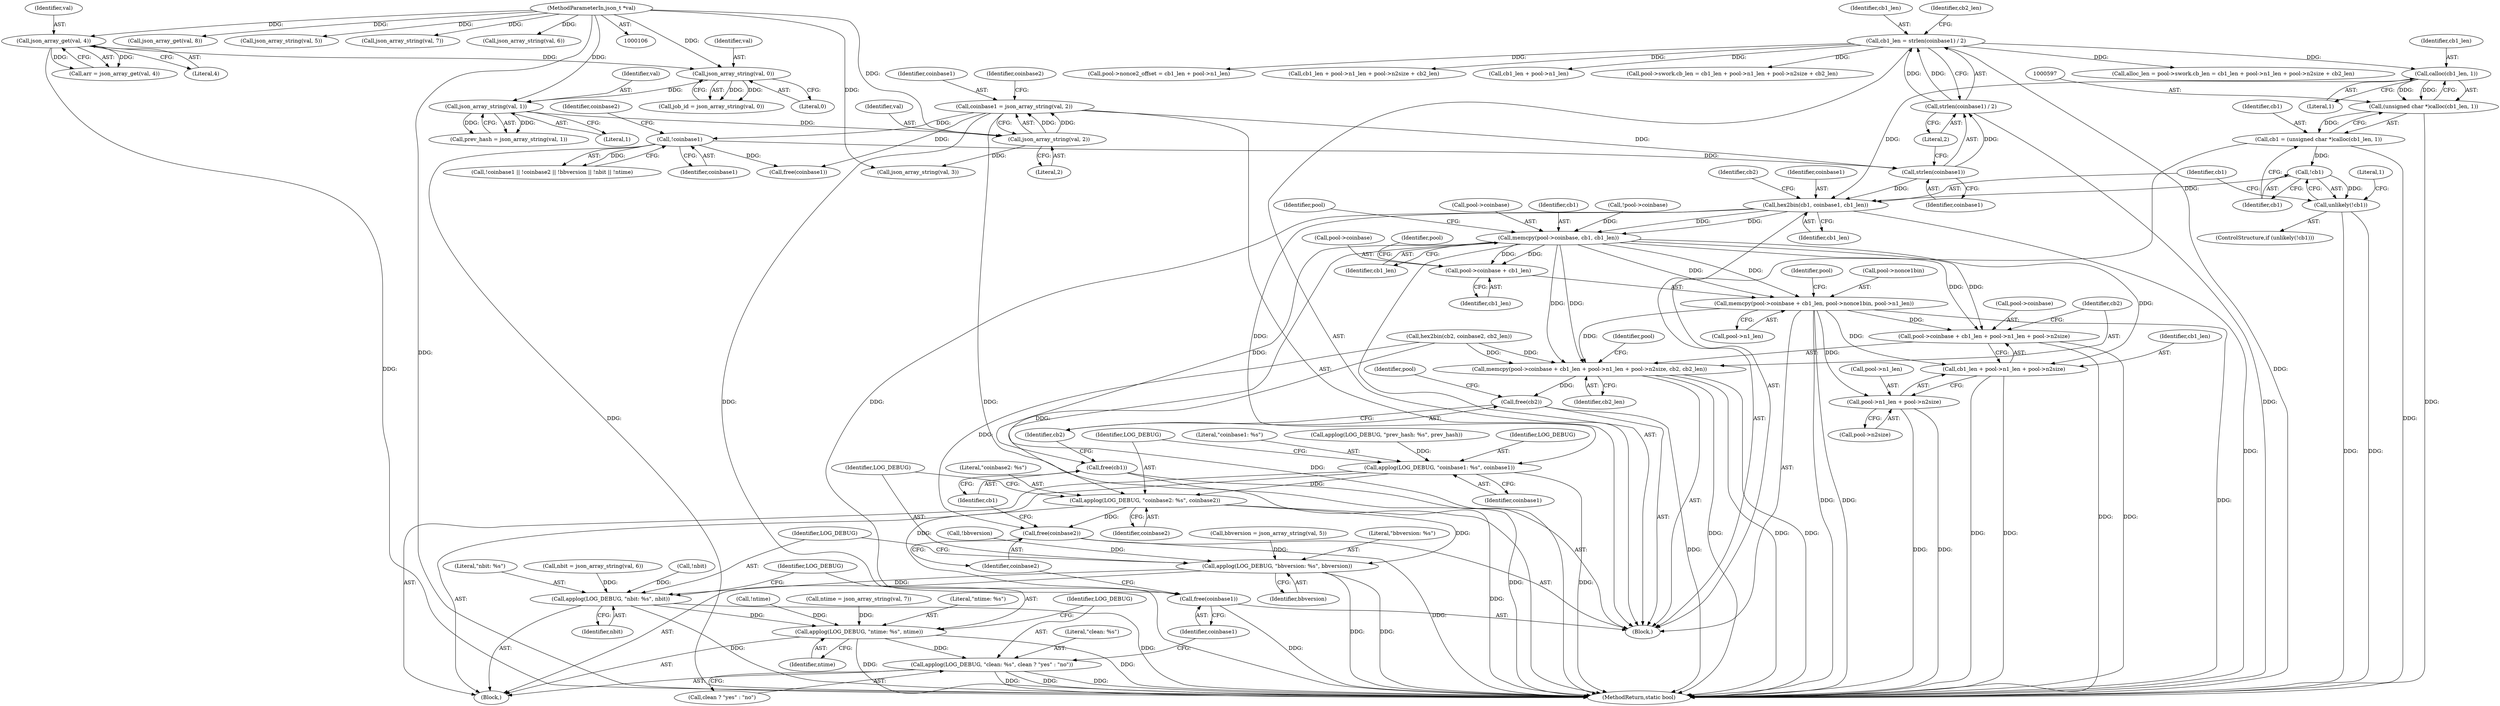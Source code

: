 digraph "0_sgminer_910c36089940e81fb85c65b8e63dcd2fac71470c@API" {
"1000598" [label="(Call,calloc(cb1_len, 1))"];
"1000289" [label="(Call,cb1_len = strlen(coinbase1) / 2)"];
"1000291" [label="(Call,strlen(coinbase1) / 2)"];
"1000292" [label="(Call,strlen(coinbase1))"];
"1000158" [label="(Call,coinbase1 = json_array_string(val, 2))"];
"1000160" [label="(Call,json_array_string(val, 2))"];
"1000155" [label="(Call,json_array_string(val, 1))"];
"1000150" [label="(Call,json_array_string(val, 0))"];
"1000133" [label="(Call,json_array_get(val, 4))"];
"1000108" [label="(MethodParameterIn,json_t *val)"];
"1000197" [label="(Call,!coinbase1)"];
"1000596" [label="(Call,(unsigned char *)calloc(cb1_len, 1))"];
"1000594" [label="(Call,cb1 = (unsigned char *)calloc(cb1_len, 1))"];
"1000603" [label="(Call,!cb1)"];
"1000602" [label="(Call,unlikely(!cb1))"];
"1000608" [label="(Call,hex2bin(cb1, coinbase1, cb1_len))"];
"1000655" [label="(Call,memcpy(pool->coinbase, cb1, cb1_len))"];
"1000661" [label="(Call,memcpy(pool->coinbase + cb1_len, pool->nonce1bin, pool->n1_len))"];
"1000673" [label="(Call,memcpy(pool->coinbase + cb1_len + pool->n1_len + pool->n2size, cb2, cb2_len))"];
"1000738" [label="(Call,free(cb2))"];
"1000674" [label="(Call,pool->coinbase + cb1_len + pool->n1_len + pool->n2size)"];
"1000678" [label="(Call,cb1_len + pool->n1_len + pool->n2size)"];
"1000680" [label="(Call,pool->n1_len + pool->n2size)"];
"1000662" [label="(Call,pool->coinbase + cb1_len)"];
"1000736" [label="(Call,free(cb1))"];
"1000705" [label="(Call,applog(LOG_DEBUG, \"coinbase1: %s\", coinbase1))"];
"1000709" [label="(Call,applog(LOG_DEBUG, \"coinbase2: %s\", coinbase2))"];
"1000713" [label="(Call,applog(LOG_DEBUG, \"bbversion: %s\", bbversion))"];
"1000717" [label="(Call,applog(LOG_DEBUG, \"nbit: %s\", nbit))"];
"1000721" [label="(Call,applog(LOG_DEBUG, \"ntime: %s\", ntime))"];
"1000725" [label="(Call,applog(LOG_DEBUG, \"clean: %s\", clean ? \"yes\" : \"no\"))"];
"1000734" [label="(Call,free(coinbase2))"];
"1000732" [label="(Call,free(coinbase1))"];
"1000661" [label="(Call,memcpy(pool->coinbase + cb1_len, pool->nonce1bin, pool->n1_len))"];
"1000600" [label="(Literal,1)"];
"1000148" [label="(Call,job_id = json_array_string(val, 0))"];
"1000739" [label="(Identifier,cb2)"];
"1000609" [label="(Identifier,cb1)"];
"1000673" [label="(Call,memcpy(pool->coinbase + cb1_len + pool->n1_len + pool->n2size, cb2, cb2_len))"];
"1000668" [label="(Identifier,pool)"];
"1000701" [label="(Call,applog(LOG_DEBUG, \"prev_hash: %s\", prev_hash))"];
"1000664" [label="(Identifier,pool)"];
"1000155" [label="(Call,json_array_string(val, 1))"];
"1000294" [label="(Literal,2)"];
"1000714" [label="(Identifier,LOG_DEBUG)"];
"1000293" [label="(Identifier,coinbase1)"];
"1000656" [label="(Call,pool->coinbase)"];
"1000667" [label="(Call,pool->nonce1bin)"];
"1000736" [label="(Call,free(cb1))"];
"1000108" [label="(MethodParameterIn,json_t *val)"];
"1000679" [label="(Identifier,cb1_len)"];
"1000152" [label="(Literal,0)"];
"1000663" [label="(Call,pool->coinbase)"];
"1000687" [label="(Identifier,cb2)"];
"1000595" [label="(Identifier,cb1)"];
"1000161" [label="(Identifier,val)"];
"1000186" [label="(Call,json_array_get(val, 8))"];
"1000602" [label="(Call,unlikely(!cb1))"];
"1000131" [label="(Call,arr = json_array_get(val, 4))"];
"1000705" [label="(Call,applog(LOG_DEBUG, \"coinbase1: %s\", coinbase1))"];
"1000708" [label="(Identifier,coinbase1)"];
"1000290" [label="(Identifier,cb1_len)"];
"1000329" [label="(Call,alloc_len = pool->swork.cb_len = cb1_len + pool->n1_len + pool->n2size + cb2_len)"];
"1000291" [label="(Call,strlen(coinbase1) / 2)"];
"1000718" [label="(Identifier,LOG_DEBUG)"];
"1000613" [label="(Identifier,cb2)"];
"1000157" [label="(Literal,1)"];
"1000660" [label="(Identifier,cb1_len)"];
"1000723" [label="(Literal,\"ntime: %s\")"];
"1000733" [label="(Identifier,coinbase1)"];
"1000676" [label="(Identifier,pool)"];
"1000735" [label="(Identifier,coinbase2)"];
"1000732" [label="(Call,free(coinbase1))"];
"1000203" [label="(Call,!bbversion)"];
"1000296" [label="(Identifier,cb2_len)"];
"1000681" [label="(Call,pool->n1_len)"];
"1000599" [label="(Identifier,cb1_len)"];
"1000717" [label="(Call,applog(LOG_DEBUG, \"nbit: %s\", nbit))"];
"1000711" [label="(Literal,\"coinbase2: %s\")"];
"1000737" [label="(Identifier,cb1)"];
"1000655" [label="(Call,memcpy(pool->coinbase, cb1, cb1_len))"];
"1000162" [label="(Literal,2)"];
"1000680" [label="(Call,pool->n1_len + pool->n2size)"];
"1000348" [label="(Call,pool->nonce2_offset = cb1_len + pool->n1_len)"];
"1000337" [label="(Call,cb1_len + pool->n1_len + pool->n2size + cb2_len)"];
"1000153" [label="(Call,prev_hash = json_array_string(val, 1))"];
"1000150" [label="(Call,json_array_string(val, 0))"];
"1000160" [label="(Call,json_array_string(val, 2))"];
"1000352" [label="(Call,cb1_len + pool->n1_len)"];
"1000164" [label="(Identifier,coinbase2)"];
"1000221" [label="(Call,free(coinbase1))"];
"1000165" [label="(Call,json_array_string(val, 3))"];
"1000696" [label="(Block,)"];
"1000606" [label="(Literal,1)"];
"1000692" [label="(Identifier,pool)"];
"1000662" [label="(Call,pool->coinbase + cb1_len)"];
"1000710" [label="(Identifier,LOG_DEBUG)"];
"1000601" [label="(ControlStructure,if (unlikely(!cb1)))"];
"1000659" [label="(Identifier,cb1)"];
"1000706" [label="(Identifier,LOG_DEBUG)"];
"1000688" [label="(Identifier,cb2_len)"];
"1000709" [label="(Call,applog(LOG_DEBUG, \"coinbase2: %s\", coinbase2))"];
"1000197" [label="(Call,!coinbase1)"];
"1000675" [label="(Call,pool->coinbase)"];
"1000168" [label="(Call,bbversion = json_array_string(val, 5))"];
"1000670" [label="(Call,pool->n1_len)"];
"1000678" [label="(Call,cb1_len + pool->n1_len + pool->n2size)"];
"1000738" [label="(Call,free(cb2))"];
"1000721" [label="(Call,applog(LOG_DEBUG, \"ntime: %s\", ntime))"];
"1000666" [label="(Identifier,cb1_len)"];
"1000610" [label="(Identifier,coinbase1)"];
"1000604" [label="(Identifier,cb1)"];
"1000170" [label="(Call,json_array_string(val, 5))"];
"1000206" [label="(Call,!nbit)"];
"1000159" [label="(Identifier,coinbase1)"];
"1000727" [label="(Literal,\"clean: %s\")"];
"1000180" [label="(Call,json_array_string(val, 7))"];
"1000712" [label="(Identifier,coinbase2)"];
"1000719" [label="(Literal,\"nbit: %s\")"];
"1000674" [label="(Call,pool->coinbase + cb1_len + pool->n1_len + pool->n2size)"];
"1000707" [label="(Literal,\"coinbase1: %s\")"];
"1000173" [label="(Call,nbit = json_array_string(val, 6))"];
"1000716" [label="(Identifier,bbversion)"];
"1000198" [label="(Identifier,coinbase1)"];
"1000715" [label="(Literal,\"bbversion: %s\")"];
"1000158" [label="(Call,coinbase1 = json_array_string(val, 2))"];
"1000728" [label="(Call,clean ? \"yes\" : \"no\")"];
"1000331" [label="(Call,pool->swork.cb_len = cb1_len + pool->n1_len + pool->n2size + cb2_len)"];
"1000598" [label="(Call,calloc(cb1_len, 1))"];
"1000135" [label="(Literal,4)"];
"1000201" [label="(Identifier,coinbase2)"];
"1000713" [label="(Call,applog(LOG_DEBUG, \"bbversion: %s\", bbversion))"];
"1000175" [label="(Call,json_array_string(val, 6))"];
"1000208" [label="(Call,!ntime)"];
"1000603" [label="(Call,!cb1)"];
"1000109" [label="(Block,)"];
"1000196" [label="(Call,!coinbase1 || !coinbase2 || !bbversion || !nbit || !ntime)"];
"1000178" [label="(Call,ntime = json_array_string(val, 7))"];
"1000720" [label="(Identifier,nbit)"];
"1000684" [label="(Call,pool->n2size)"];
"1000151" [label="(Identifier,val)"];
"1000594" [label="(Call,cb1 = (unsigned char *)calloc(cb1_len, 1))"];
"1000734" [label="(Call,free(coinbase2))"];
"1000596" [label="(Call,(unsigned char *)calloc(cb1_len, 1))"];
"1000289" [label="(Call,cb1_len = strlen(coinbase1) / 2)"];
"1000608" [label="(Call,hex2bin(cb1, coinbase1, cb1_len))"];
"1000725" [label="(Call,applog(LOG_DEBUG, \"clean: %s\", clean ? \"yes\" : \"no\"))"];
"1000724" [label="(Identifier,ntime)"];
"1000292" [label="(Call,strlen(coinbase1))"];
"1000648" [label="(Call,!pool->coinbase)"];
"1000156" [label="(Identifier,val)"];
"1000133" [label="(Call,json_array_get(val, 4))"];
"1000759" [label="(MethodReturn,static bool)"];
"1000742" [label="(Identifier,pool)"];
"1000726" [label="(Identifier,LOG_DEBUG)"];
"1000611" [label="(Identifier,cb1_len)"];
"1000626" [label="(Call,hex2bin(cb2, coinbase2, cb2_len))"];
"1000722" [label="(Identifier,LOG_DEBUG)"];
"1000134" [label="(Identifier,val)"];
"1000598" -> "1000596"  [label="AST: "];
"1000598" -> "1000600"  [label="CFG: "];
"1000599" -> "1000598"  [label="AST: "];
"1000600" -> "1000598"  [label="AST: "];
"1000596" -> "1000598"  [label="CFG: "];
"1000598" -> "1000596"  [label="DDG: "];
"1000598" -> "1000596"  [label="DDG: "];
"1000289" -> "1000598"  [label="DDG: "];
"1000598" -> "1000608"  [label="DDG: "];
"1000289" -> "1000109"  [label="AST: "];
"1000289" -> "1000291"  [label="CFG: "];
"1000290" -> "1000289"  [label="AST: "];
"1000291" -> "1000289"  [label="AST: "];
"1000296" -> "1000289"  [label="CFG: "];
"1000289" -> "1000759"  [label="DDG: "];
"1000291" -> "1000289"  [label="DDG: "];
"1000291" -> "1000289"  [label="DDG: "];
"1000289" -> "1000329"  [label="DDG: "];
"1000289" -> "1000331"  [label="DDG: "];
"1000289" -> "1000337"  [label="DDG: "];
"1000289" -> "1000348"  [label="DDG: "];
"1000289" -> "1000352"  [label="DDG: "];
"1000291" -> "1000294"  [label="CFG: "];
"1000292" -> "1000291"  [label="AST: "];
"1000294" -> "1000291"  [label="AST: "];
"1000291" -> "1000759"  [label="DDG: "];
"1000292" -> "1000291"  [label="DDG: "];
"1000292" -> "1000293"  [label="CFG: "];
"1000293" -> "1000292"  [label="AST: "];
"1000294" -> "1000292"  [label="CFG: "];
"1000158" -> "1000292"  [label="DDG: "];
"1000197" -> "1000292"  [label="DDG: "];
"1000292" -> "1000608"  [label="DDG: "];
"1000158" -> "1000109"  [label="AST: "];
"1000158" -> "1000160"  [label="CFG: "];
"1000159" -> "1000158"  [label="AST: "];
"1000160" -> "1000158"  [label="AST: "];
"1000164" -> "1000158"  [label="CFG: "];
"1000158" -> "1000759"  [label="DDG: "];
"1000158" -> "1000759"  [label="DDG: "];
"1000160" -> "1000158"  [label="DDG: "];
"1000160" -> "1000158"  [label="DDG: "];
"1000158" -> "1000197"  [label="DDG: "];
"1000158" -> "1000221"  [label="DDG: "];
"1000160" -> "1000162"  [label="CFG: "];
"1000161" -> "1000160"  [label="AST: "];
"1000162" -> "1000160"  [label="AST: "];
"1000155" -> "1000160"  [label="DDG: "];
"1000108" -> "1000160"  [label="DDG: "];
"1000160" -> "1000165"  [label="DDG: "];
"1000155" -> "1000153"  [label="AST: "];
"1000155" -> "1000157"  [label="CFG: "];
"1000156" -> "1000155"  [label="AST: "];
"1000157" -> "1000155"  [label="AST: "];
"1000153" -> "1000155"  [label="CFG: "];
"1000155" -> "1000153"  [label="DDG: "];
"1000155" -> "1000153"  [label="DDG: "];
"1000150" -> "1000155"  [label="DDG: "];
"1000108" -> "1000155"  [label="DDG: "];
"1000150" -> "1000148"  [label="AST: "];
"1000150" -> "1000152"  [label="CFG: "];
"1000151" -> "1000150"  [label="AST: "];
"1000152" -> "1000150"  [label="AST: "];
"1000148" -> "1000150"  [label="CFG: "];
"1000150" -> "1000148"  [label="DDG: "];
"1000150" -> "1000148"  [label="DDG: "];
"1000133" -> "1000150"  [label="DDG: "];
"1000108" -> "1000150"  [label="DDG: "];
"1000133" -> "1000131"  [label="AST: "];
"1000133" -> "1000135"  [label="CFG: "];
"1000134" -> "1000133"  [label="AST: "];
"1000135" -> "1000133"  [label="AST: "];
"1000131" -> "1000133"  [label="CFG: "];
"1000133" -> "1000759"  [label="DDG: "];
"1000133" -> "1000131"  [label="DDG: "];
"1000133" -> "1000131"  [label="DDG: "];
"1000108" -> "1000133"  [label="DDG: "];
"1000108" -> "1000106"  [label="AST: "];
"1000108" -> "1000759"  [label="DDG: "];
"1000108" -> "1000165"  [label="DDG: "];
"1000108" -> "1000170"  [label="DDG: "];
"1000108" -> "1000175"  [label="DDG: "];
"1000108" -> "1000180"  [label="DDG: "];
"1000108" -> "1000186"  [label="DDG: "];
"1000197" -> "1000196"  [label="AST: "];
"1000197" -> "1000198"  [label="CFG: "];
"1000198" -> "1000197"  [label="AST: "];
"1000201" -> "1000197"  [label="CFG: "];
"1000196" -> "1000197"  [label="CFG: "];
"1000197" -> "1000759"  [label="DDG: "];
"1000197" -> "1000196"  [label="DDG: "];
"1000197" -> "1000221"  [label="DDG: "];
"1000596" -> "1000594"  [label="AST: "];
"1000597" -> "1000596"  [label="AST: "];
"1000594" -> "1000596"  [label="CFG: "];
"1000596" -> "1000759"  [label="DDG: "];
"1000596" -> "1000594"  [label="DDG: "];
"1000594" -> "1000109"  [label="AST: "];
"1000595" -> "1000594"  [label="AST: "];
"1000604" -> "1000594"  [label="CFG: "];
"1000594" -> "1000759"  [label="DDG: "];
"1000594" -> "1000603"  [label="DDG: "];
"1000603" -> "1000602"  [label="AST: "];
"1000603" -> "1000604"  [label="CFG: "];
"1000604" -> "1000603"  [label="AST: "];
"1000602" -> "1000603"  [label="CFG: "];
"1000603" -> "1000602"  [label="DDG: "];
"1000603" -> "1000608"  [label="DDG: "];
"1000602" -> "1000601"  [label="AST: "];
"1000606" -> "1000602"  [label="CFG: "];
"1000609" -> "1000602"  [label="CFG: "];
"1000602" -> "1000759"  [label="DDG: "];
"1000602" -> "1000759"  [label="DDG: "];
"1000608" -> "1000109"  [label="AST: "];
"1000608" -> "1000611"  [label="CFG: "];
"1000609" -> "1000608"  [label="AST: "];
"1000610" -> "1000608"  [label="AST: "];
"1000611" -> "1000608"  [label="AST: "];
"1000613" -> "1000608"  [label="CFG: "];
"1000608" -> "1000759"  [label="DDG: "];
"1000608" -> "1000655"  [label="DDG: "];
"1000608" -> "1000655"  [label="DDG: "];
"1000608" -> "1000705"  [label="DDG: "];
"1000608" -> "1000732"  [label="DDG: "];
"1000655" -> "1000109"  [label="AST: "];
"1000655" -> "1000660"  [label="CFG: "];
"1000656" -> "1000655"  [label="AST: "];
"1000659" -> "1000655"  [label="AST: "];
"1000660" -> "1000655"  [label="AST: "];
"1000664" -> "1000655"  [label="CFG: "];
"1000655" -> "1000759"  [label="DDG: "];
"1000648" -> "1000655"  [label="DDG: "];
"1000655" -> "1000661"  [label="DDG: "];
"1000655" -> "1000661"  [label="DDG: "];
"1000655" -> "1000662"  [label="DDG: "];
"1000655" -> "1000662"  [label="DDG: "];
"1000655" -> "1000673"  [label="DDG: "];
"1000655" -> "1000673"  [label="DDG: "];
"1000655" -> "1000674"  [label="DDG: "];
"1000655" -> "1000674"  [label="DDG: "];
"1000655" -> "1000678"  [label="DDG: "];
"1000655" -> "1000736"  [label="DDG: "];
"1000661" -> "1000109"  [label="AST: "];
"1000661" -> "1000670"  [label="CFG: "];
"1000662" -> "1000661"  [label="AST: "];
"1000667" -> "1000661"  [label="AST: "];
"1000670" -> "1000661"  [label="AST: "];
"1000676" -> "1000661"  [label="CFG: "];
"1000661" -> "1000759"  [label="DDG: "];
"1000661" -> "1000759"  [label="DDG: "];
"1000661" -> "1000759"  [label="DDG: "];
"1000661" -> "1000673"  [label="DDG: "];
"1000661" -> "1000674"  [label="DDG: "];
"1000661" -> "1000678"  [label="DDG: "];
"1000661" -> "1000680"  [label="DDG: "];
"1000673" -> "1000109"  [label="AST: "];
"1000673" -> "1000688"  [label="CFG: "];
"1000674" -> "1000673"  [label="AST: "];
"1000687" -> "1000673"  [label="AST: "];
"1000688" -> "1000673"  [label="AST: "];
"1000692" -> "1000673"  [label="CFG: "];
"1000673" -> "1000759"  [label="DDG: "];
"1000673" -> "1000759"  [label="DDG: "];
"1000673" -> "1000759"  [label="DDG: "];
"1000626" -> "1000673"  [label="DDG: "];
"1000626" -> "1000673"  [label="DDG: "];
"1000673" -> "1000738"  [label="DDG: "];
"1000738" -> "1000109"  [label="AST: "];
"1000738" -> "1000739"  [label="CFG: "];
"1000739" -> "1000738"  [label="AST: "];
"1000742" -> "1000738"  [label="CFG: "];
"1000738" -> "1000759"  [label="DDG: "];
"1000674" -> "1000678"  [label="CFG: "];
"1000675" -> "1000674"  [label="AST: "];
"1000678" -> "1000674"  [label="AST: "];
"1000687" -> "1000674"  [label="CFG: "];
"1000674" -> "1000759"  [label="DDG: "];
"1000674" -> "1000759"  [label="DDG: "];
"1000678" -> "1000680"  [label="CFG: "];
"1000679" -> "1000678"  [label="AST: "];
"1000680" -> "1000678"  [label="AST: "];
"1000678" -> "1000759"  [label="DDG: "];
"1000678" -> "1000759"  [label="DDG: "];
"1000680" -> "1000684"  [label="CFG: "];
"1000681" -> "1000680"  [label="AST: "];
"1000684" -> "1000680"  [label="AST: "];
"1000680" -> "1000759"  [label="DDG: "];
"1000680" -> "1000759"  [label="DDG: "];
"1000662" -> "1000666"  [label="CFG: "];
"1000663" -> "1000662"  [label="AST: "];
"1000666" -> "1000662"  [label="AST: "];
"1000668" -> "1000662"  [label="CFG: "];
"1000736" -> "1000109"  [label="AST: "];
"1000736" -> "1000737"  [label="CFG: "];
"1000737" -> "1000736"  [label="AST: "];
"1000739" -> "1000736"  [label="CFG: "];
"1000736" -> "1000759"  [label="DDG: "];
"1000705" -> "1000696"  [label="AST: "];
"1000705" -> "1000708"  [label="CFG: "];
"1000706" -> "1000705"  [label="AST: "];
"1000707" -> "1000705"  [label="AST: "];
"1000708" -> "1000705"  [label="AST: "];
"1000710" -> "1000705"  [label="CFG: "];
"1000705" -> "1000759"  [label="DDG: "];
"1000701" -> "1000705"  [label="DDG: "];
"1000705" -> "1000709"  [label="DDG: "];
"1000705" -> "1000732"  [label="DDG: "];
"1000709" -> "1000696"  [label="AST: "];
"1000709" -> "1000712"  [label="CFG: "];
"1000710" -> "1000709"  [label="AST: "];
"1000711" -> "1000709"  [label="AST: "];
"1000712" -> "1000709"  [label="AST: "];
"1000714" -> "1000709"  [label="CFG: "];
"1000709" -> "1000759"  [label="DDG: "];
"1000626" -> "1000709"  [label="DDG: "];
"1000709" -> "1000713"  [label="DDG: "];
"1000709" -> "1000734"  [label="DDG: "];
"1000713" -> "1000696"  [label="AST: "];
"1000713" -> "1000716"  [label="CFG: "];
"1000714" -> "1000713"  [label="AST: "];
"1000715" -> "1000713"  [label="AST: "];
"1000716" -> "1000713"  [label="AST: "];
"1000718" -> "1000713"  [label="CFG: "];
"1000713" -> "1000759"  [label="DDG: "];
"1000713" -> "1000759"  [label="DDG: "];
"1000168" -> "1000713"  [label="DDG: "];
"1000203" -> "1000713"  [label="DDG: "];
"1000713" -> "1000717"  [label="DDG: "];
"1000717" -> "1000696"  [label="AST: "];
"1000717" -> "1000720"  [label="CFG: "];
"1000718" -> "1000717"  [label="AST: "];
"1000719" -> "1000717"  [label="AST: "];
"1000720" -> "1000717"  [label="AST: "];
"1000722" -> "1000717"  [label="CFG: "];
"1000717" -> "1000759"  [label="DDG: "];
"1000717" -> "1000759"  [label="DDG: "];
"1000206" -> "1000717"  [label="DDG: "];
"1000173" -> "1000717"  [label="DDG: "];
"1000717" -> "1000721"  [label="DDG: "];
"1000721" -> "1000696"  [label="AST: "];
"1000721" -> "1000724"  [label="CFG: "];
"1000722" -> "1000721"  [label="AST: "];
"1000723" -> "1000721"  [label="AST: "];
"1000724" -> "1000721"  [label="AST: "];
"1000726" -> "1000721"  [label="CFG: "];
"1000721" -> "1000759"  [label="DDG: "];
"1000721" -> "1000759"  [label="DDG: "];
"1000208" -> "1000721"  [label="DDG: "];
"1000178" -> "1000721"  [label="DDG: "];
"1000721" -> "1000725"  [label="DDG: "];
"1000725" -> "1000696"  [label="AST: "];
"1000725" -> "1000728"  [label="CFG: "];
"1000726" -> "1000725"  [label="AST: "];
"1000727" -> "1000725"  [label="AST: "];
"1000728" -> "1000725"  [label="AST: "];
"1000733" -> "1000725"  [label="CFG: "];
"1000725" -> "1000759"  [label="DDG: "];
"1000725" -> "1000759"  [label="DDG: "];
"1000725" -> "1000759"  [label="DDG: "];
"1000734" -> "1000109"  [label="AST: "];
"1000734" -> "1000735"  [label="CFG: "];
"1000735" -> "1000734"  [label="AST: "];
"1000737" -> "1000734"  [label="CFG: "];
"1000734" -> "1000759"  [label="DDG: "];
"1000626" -> "1000734"  [label="DDG: "];
"1000732" -> "1000109"  [label="AST: "];
"1000732" -> "1000733"  [label="CFG: "];
"1000733" -> "1000732"  [label="AST: "];
"1000735" -> "1000732"  [label="CFG: "];
"1000732" -> "1000759"  [label="DDG: "];
}
